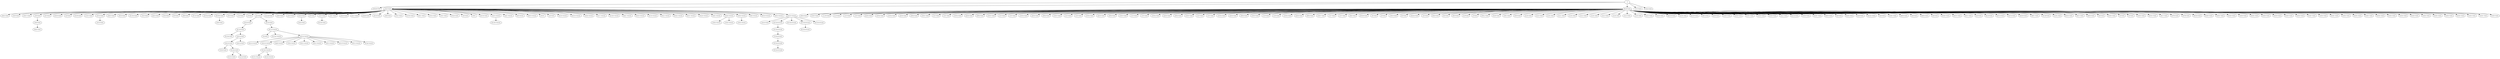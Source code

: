 digraph RGL_DirectedAdjacencyGraph {
  0 [
     fontsize = 8,
     label = "COMMAND NODE" 
  ] 
  1 [
     fontsize = 8,
     label = "systemd denied)" 
  ] 
  5 [
     fontsize = 8,
     label = "kthreadd denied)" 
  ] 
  9 [
     fontsize = 8,
     label = "ksoftirqd denied)" 
  ] 
  13 [
     fontsize = 8,
     label = "kworker/0 denied)" 
  ] 
  17 [
     fontsize = 8,
     label = "rcu_sched denied)" 
  ] 
  21 [
     fontsize = 8,
     label = "rcu_bh denied)" 
  ] 
  25 [
     fontsize = 8,
     label = "rcuos/0 denied)" 
  ] 
  29 [
     fontsize = 8,
     label = "rcuob/0 denied)" 
  ] 
  33 [
     fontsize = 8,
     label = "migration denied)" 
  ] 
  37 [
     fontsize = 8,
     label = "watchdog/ denied)" 
  ] 
  41 [
     fontsize = 8,
     label = "watchdog/ denied)" 
  ] 
  45 [
     fontsize = 8,
     label = "migration denied)" 
  ] 
  49 [
     fontsize = 8,
     label = "ksoftirqd denied)" 
  ] 
  53 [
     fontsize = 8,
     label = "kworker/1 denied)" 
  ] 
  57 [
     fontsize = 8,
     label = "rcuos/1 denied)" 
  ] 
  61 [
     fontsize = 8,
     label = "rcuob/1 denied)" 
  ] 
  65 [
     fontsize = 8,
     label = "watchdog/ denied)" 
  ] 
  69 [
     fontsize = 8,
     label = "migration denied)" 
  ] 
  73 [
     fontsize = 8,
     label = "ksoftirqd denied)" 
  ] 
  77 [
     fontsize = 8,
     label = "kworker/2 denied)" 
  ] 
  81 [
     fontsize = 8,
     label = "rcuos/2 denied)" 
  ] 
  85 [
     fontsize = 8,
     label = "rcuob/2 denied)" 
  ] 
  89 [
     fontsize = 8,
     label = "watchdog/ denied)" 
  ] 
  93 [
     fontsize = 8,
     label = "migration denied)" 
  ] 
  97 [
     fontsize = 8,
     label = "ksoftirqd denied)" 
  ] 
  101 [
     fontsize = 8,
     label = "kworker/3 denied)" 
  ] 
  105 [
     fontsize = 8,
     label = "rcuos/3 denied)" 
  ] 
  109 [
     fontsize = 8,
     label = "rcuob/3 denied)" 
  ] 
  113 [
     fontsize = 8,
     label = "watchdog/ denied)" 
  ] 
  117 [
     fontsize = 8,
     label = "migration denied)" 
  ] 
  121 [
     fontsize = 8,
     label = "ksoftirqd denied)" 
  ] 
  125 [
     fontsize = 8,
     label = "kworker/4 denied)" 
  ] 
  129 [
     fontsize = 8,
     label = "rcuos/4 denied)" 
  ] 
  133 [
     fontsize = 8,
     label = "rcuob/4 denied)" 
  ] 
  137 [
     fontsize = 8,
     label = "watchdog/ denied)" 
  ] 
  141 [
     fontsize = 8,
     label = "migration denied)" 
  ] 
  145 [
     fontsize = 8,
     label = "ksoftirqd denied)" 
  ] 
  149 [
     fontsize = 8,
     label = "kworker/5 denied)" 
  ] 
  153 [
     fontsize = 8,
     label = "rcuos/5 denied)" 
  ] 
  157 [
     fontsize = 8,
     label = "rcuob/5 denied)" 
  ] 
  161 [
     fontsize = 8,
     label = "watchdog/ denied)" 
  ] 
  165 [
     fontsize = 8,
     label = "migration denied)" 
  ] 
  169 [
     fontsize = 8,
     label = "ksoftirqd denied)" 
  ] 
  173 [
     fontsize = 8,
     label = "kworker/6 denied)" 
  ] 
  177 [
     fontsize = 8,
     label = "rcuos/6 denied)" 
  ] 
  181 [
     fontsize = 8,
     label = "rcuob/6 denied)" 
  ] 
  185 [
     fontsize = 8,
     label = "watchdog/ denied)" 
  ] 
  189 [
     fontsize = 8,
     label = "migration denied)" 
  ] 
  193 [
     fontsize = 8,
     label = "ksoftirqd denied)" 
  ] 
  197 [
     fontsize = 8,
     label = "kworker/7 denied)" 
  ] 
  201 [
     fontsize = 8,
     label = "rcuos/7 denied)" 
  ] 
  205 [
     fontsize = 8,
     label = "rcuob/7 denied)" 
  ] 
  209 [
     fontsize = 8,
     label = "khelper denied)" 
  ] 
  213 [
     fontsize = 8,
     label = "kdevtmpfs denied)" 
  ] 
  217 [
     fontsize = 8,
     label = "netns denied)" 
  ] 
  221 [
     fontsize = 8,
     label = "perf denied)" 
  ] 
  225 [
     fontsize = 8,
     label = "writeback denied)" 
  ] 
  229 [
     fontsize = 8,
     label = "ksmd denied)" 
  ] 
  233 [
     fontsize = 8,
     label = "khugepage denied)" 
  ] 
  237 [
     fontsize = 8,
     label = "crypto denied)" 
  ] 
  241 [
     fontsize = 8,
     label = "kintegrit denied)" 
  ] 
  245 [
     fontsize = 8,
     label = "bioset denied)" 
  ] 
  249 [
     fontsize = 8,
     label = "kblockd denied)" 
  ] 
  253 [
     fontsize = 8,
     label = "ata_sff denied)" 
  ] 
  257 [
     fontsize = 8,
     label = "md denied)" 
  ] 
  261 [
     fontsize = 8,
     label = "devfreq_w denied)" 
  ] 
  265 [
     fontsize = 8,
     label = "kswapd0 denied)" 
  ] 
  269 [
     fontsize = 8,
     label = "fsnotify_ denied)" 
  ] 
  273 [
     fontsize = 8,
     label = "kthrotld denied)" 
  ] 
  277 [
     fontsize = 8,
     label = "acpi_ther denied)" 
  ] 
  281 [
     fontsize = 8,
     label = "scsi_eh_0 denied)" 
  ] 
  285 [
     fontsize = 8,
     label = "scsi_tmf_ denied)" 
  ] 
  289 [
     fontsize = 8,
     label = "scsi_eh_1 denied)" 
  ] 
  293 [
     fontsize = 8,
     label = "scsi_tmf_ denied)" 
  ] 
  297 [
     fontsize = 8,
     label = "scsi_eh_2 denied)" 
  ] 
  301 [
     fontsize = 8,
     label = "scsi_tmf_ denied)" 
  ] 
  305 [
     fontsize = 8,
     label = "scsi_eh_3 denied)" 
  ] 
  309 [
     fontsize = 8,
     label = "scsi_tmf_ denied)" 
  ] 
  313 [
     fontsize = 8,
     label = "scsi_eh_4 denied)" 
  ] 
  317 [
     fontsize = 8,
     label = "scsi_tmf_ denied)" 
  ] 
  321 [
     fontsize = 8,
     label = "scsi_eh_5 denied)" 
  ] 
  325 [
     fontsize = 8,
     label = "scsi_tmf_ denied)" 
  ] 
  329 [
     fontsize = 8,
     label = "kpsmoused denied)" 
  ] 
  333 [
     fontsize = 8,
     label = "dm_bufio_ denied)" 
  ] 
  337 [
     fontsize = 8,
     label = "ipv6_addr denied)" 
  ] 
  341 [
     fontsize = 8,
     label = "deferwq denied)" 
  ] 
  345 [
     fontsize = 8,
     label = "kauditd denied)" 
  ] 
  349 [
     fontsize = 8,
     label = "kworker/4 denied)" 
  ] 
  353 [
     fontsize = 8,
     label = "kworker/0 denied)" 
  ] 
  357 [
     fontsize = 8,
     label = "kworker/2 denied)" 
  ] 
  361 [
     fontsize = 8,
     label = "kworker/3 denied)" 
  ] 
  365 [
     fontsize = 8,
     label = "kworker/6 denied)" 
  ] 
  369 [
     fontsize = 8,
     label = "rtsx_pci_ denied)" 
  ] 
  373 [
     fontsize = 8,
     label = "ttm_swap denied)" 
  ] 
  377 [
     fontsize = 8,
     label = "kworker/6 denied)" 
  ] 
  381 [
     fontsize = 8,
     label = "kworker/7 denied)" 
  ] 
  385 [
     fontsize = 8,
     label = "kdmflush denied)" 
  ] 
  389 [
     fontsize = 8,
     label = "bioset denied)" 
  ] 
  393 [
     fontsize = 8,
     label = "kcryptd_i denied)" 
  ] 
  397 [
     fontsize = 8,
     label = "kcryptd denied)" 
  ] 
  401 [
     fontsize = 8,
     label = "dmcrypt_w denied)" 
  ] 
  405 [
     fontsize = 8,
     label = "bioset denied)" 
  ] 
  409 [
     fontsize = 8,
     label = "kworker/1 denied)" 
  ] 
  413 [
     fontsize = 8,
     label = "kdmflush denied)" 
  ] 
  417 [
     fontsize = 8,
     label = "bioset denied)" 
  ] 
  421 [
     fontsize = 8,
     label = "kdmflush denied)" 
  ] 
  425 [
     fontsize = 8,
     label = "bioset denied)" 
  ] 
  429 [
     fontsize = 8,
     label = "kworker/5 denied)" 
  ] 
  433 [
     fontsize = 8,
     label = "jbd2/dm-2 denied)" 
  ] 
  437 [
     fontsize = 8,
     label = "ext4-rsv- denied)" 
  ] 
  441 [
     fontsize = 8,
     label = "systemd-j denied)" 
  ] 
  445 [
     fontsize = 8,
     label = "lvmetad denied)" 
  ] 
  449 [
     fontsize = 8,
     label = "rpciod denied)" 
  ] 
  453 [
     fontsize = 8,
     label = "systemd-u denied)" 
  ] 
  457 [
     fontsize = 8,
     label = "edac-poll denied)" 
  ] 
  461 [
     fontsize = 8,
     label = "irq/32-me denied)" 
  ] 
  465 [
     fontsize = 8,
     label = "irq/20-sm denied)" 
  ] 
  469 [
     fontsize = 8,
     label = "kmemstick denied)" 
  ] 
  473 [
     fontsize = 8,
     label = "cfg80211 denied)" 
  ] 
  477 [
     fontsize = 8,
     label = "kvm-irqfd denied)" 
  ] 
  481 [
     fontsize = 8,
     label = "wl_event_ denied)" 
  ] 
  485 [
     fontsize = 8,
     label = "jbd2/sda1 denied)" 
  ] 
  489 [
     fontsize = 8,
     label = "ext4-rsv- denied)" 
  ] 
  493 [
     fontsize = 8,
     label = "kdmflush denied)" 
  ] 
  497 [
     fontsize = 8,
     label = "bioset denied)" 
  ] 
  501 [
     fontsize = 8,
     label = "kworker/u denied)" 
  ] 
  505 [
     fontsize = 8,
     label = "hci0 denied)" 
  ] 
  509 [
     fontsize = 8,
     label = "hci0 denied)" 
  ] 
  513 [
     fontsize = 8,
     label = "kworker/u denied)" 
  ] 
  517 [
     fontsize = 8,
     label = "jbd2/dm-3 denied)" 
  ] 
  521 [
     fontsize = 8,
     label = "ext4-rsv- denied)" 
  ] 
  525 [
     fontsize = 8,
     label = "auditd denied)" 
  ] 
  533 [
     fontsize = 8,
     label = "audispd denied)" 
  ] 
  541 [
     fontsize = 8,
     label = "alsactl denied)" 
  ] 
  545 [
     fontsize = 8,
     label = "sedispatc denied)" 
  ] 
  549 [
     fontsize = 8,
     label = "bluetooth denied)" 
  ] 
  553 [
     fontsize = 8,
     label = "rngd denied)" 
  ] 
  557 [
     fontsize = 8,
     label = "firewalld denied)" 
  ] 
  565 [
     fontsize = 8,
     label = "accounts- denied)" 
  ] 
  577 [
     fontsize = 8,
     label = "avahi-dae denied)" 
  ] 
  581 [
     fontsize = 8,
     label = "systemd-l denied)" 
  ] 
  585 [
     fontsize = 8,
     label = "rtkit-dae denied)" 
  ] 
  597 [
     fontsize = 8,
     label = "dbus-daem denied)" 
  ] 
  605 [
     fontsize = 8,
     label = "chronyd denied)" 
  ] 
  609 [
     fontsize = 8,
     label = "gssproxy denied)" 
  ] 
  633 [
     fontsize = 8,
     label = "avahi-dae denied)" 
  ] 
  637 [
     fontsize = 8,
     label = "mcelog denied)" 
  ] 
  641 [
     fontsize = 8,
     label = "abrtd denied)" 
  ] 
  649 [
     fontsize = 8,
     label = "iprt-VBox denied)" 
  ] 
  653 [
     fontsize = 8,
     label = "iprt-VBox denied)" 
  ] 
  657 [
     fontsize = 8,
     label = "polkitd denied)" 
  ] 
  681 [
     fontsize = 8,
     label = "abrt-watc denied)" 
  ] 
  685 [
     fontsize = 8,
     label = "abrt-dump denied)" 
  ] 
  689 [
     fontsize = 8,
     label = "NetworkMa denied)" 
  ] 
  705 [
     fontsize = 8,
     label = "libvirtd denied)" 
  ] 
  749 [
     fontsize = 8,
     label = "crond denied)" 
  ] 
  753 [
     fontsize = 8,
     label = "atd denied)" 
  ] 
  757 [
     fontsize = 8,
     label = "gdm denied)" 
  ] 
  769 [
     fontsize = 8,
     label = "wpa_suppl denied)" 
  ] 
  773 [
     fontsize = 8,
     label = "gdm-sessi denied)" 
  ] 
  785 [
     fontsize = 8,
     label = "systemd denied)" 
  ] 
  789 [
     fontsize = 8,
     label = "(sd-pam denied)" 
  ] 
  793 [
     fontsize = 8,
     label = "gdm-wayla denied)" 
  ] 
  805 [
     fontsize = 8,
     label = "dbus-daem denied)" 
  ] 
  813 [
     fontsize = 8,
     label = "gnome-ses denied)" 
  ] 
  829 [
     fontsize = 8,
     label = "gnome-she denied)" 
  ] 
  857 [
     fontsize = 8,
     label = "upowerd denied)" 
  ] 
  869 [
     fontsize = 8,
     label = "dnsmasq denied)" 
  ] 
  873 [
     fontsize = 8,
     label = "dnsmasq denied)" 
  ] 
  877 [
     fontsize = 8,
     label = "gvfsd denied)" 
  ] 
  885 [
     fontsize = 8,
     label = "Xwayland denied)" 
  ] 
  921 [
     fontsize = 8,
     label = "at-spi-bu denied)" 
  ] 
  933 [
     fontsize = 8,
     label = "dbus-daem denied)" 
  ] 
  941 [
     fontsize = 8,
     label = "at-spi2-r denied)" 
  ] 
  949 [
     fontsize = 8,
     label = "pulseaudi denied)" 
  ] 
  965 [
     fontsize = 8,
     label = "dhclient denied)" 
  ] 
  969 [
     fontsize = 8,
     label = "ibus-daem denied)" 
  ] 
  981 [
     fontsize = 8,
     label = "ibus-dcon denied)" 
  ] 
  997 [
     fontsize = 8,
     label = "ibus-x11 denied)" 
  ] 
  1009 [
     fontsize = 8,
     label = "packageki denied)" 
  ] 
  1021 [
     fontsize = 8,
     label = "gnome-set denied)" 
  ] 
  1041 [
     fontsize = 8,
     label = "gvfs-udis denied)" 
  ] 
  1053 [
     fontsize = 8,
     label = "udisksd denied)" 
  ] 
  1073 [
     fontsize = 8,
     label = "gvfs-goa- denied)" 
  ] 
  1081 [
     fontsize = 8,
     label = "goa-daemo denied)" 
  ] 
  1097 [
     fontsize = 8,
     label = "mission-c denied)" 
  ] 
  1109 [
     fontsize = 8,
     label = "gvfs-mtp- denied)" 
  ] 
  1117 [
     fontsize = 8,
     label = "gvfs-afc- denied)" 
  ] 
  1129 [
     fontsize = 8,
     label = "gvfs-gpho denied)" 
  ] 
  1137 [
     fontsize = 8,
     label = "colord denied)" 
  ] 
  1149 [
     fontsize = 8,
     label = "ibus-engi denied)" 
  ] 
  1161 [
     fontsize = 8,
     label = "gdm-sessi denied)" 
  ] 
  1173 [
     fontsize = 8,
     label = "systemd /" 
  ] 
  1210 [
     fontsize = 8,
     label = "(sd-pam denied)" 
  ] 
  1214 [
     fontsize = 8,
     label = "gnome-key denied)" 
  ] 
  1226 [
     fontsize = 8,
     label = "gdm-x-ses /home/judy" 
  ] 
  1334 [
     fontsize = 8,
     label = "Xorg denied)" 
  ] 
  1350 [
     fontsize = 8,
     label = "dbus-daem /home/judy" 
  ] 
  1514 [
     fontsize = 8,
     label = "gnome-ses /home/judy" 
  ] 
  1986 [
     fontsize = 8,
     label = "at-spi-bu /home/judy" 
  ] 
  2085 [
     fontsize = 8,
     label = "dbus-daem /home/judy" 
  ] 
  2173 [
     fontsize = 8,
     label = "at-spi2-r /home/judy" 
  ] 
  2243 [
     fontsize = 8,
     label = "gvfsd /home/judy" 
  ] 
  2323 [
     fontsize = 8,
     label = "gvfsd-fus /home/judy" 
  ] 
  2543 [
     fontsize = 8,
     label = "gnome-set /home/judy" 
  ] 
  3828 [
     fontsize = 8,
     label = "pulseaudi /" 
  ] 
  4360 [
     fontsize = 8,
     label = "cupsd denied)" 
  ] 
  4364 [
     fontsize = 8,
     label = "krfcommd denied)" 
  ] 
  4368 [
     fontsize = 8,
     label = "gnome-she /home/judy" 
  ] 
  8274 [
     fontsize = 8,
     label = "gsd-print /home/judy" 
  ] 
  8486 [
     fontsize = 8,
     label = "gnome-she /home/judy" 
  ] 
  9226 [
     fontsize = 8,
     label = "evolution /home/judy" 
  ] 
  9877 [
     fontsize = 8,
     label = "ibus-daem /home/judy" 
  ] 
  10033 [
     fontsize = 8,
     label = "ibus-dcon /home/judy" 
  ] 
  10241 [
     fontsize = 8,
     label = "ibus-x11 /home/judy" 
  ] 
  10553 [
     fontsize = 8,
     label = "goa-daemo /home/judy" 
  ] 
  11133 [
     fontsize = 8,
     label = "mission-c /home/judy" 
  ] 
  11328 [
     fontsize = 8,
     label = "dconf-ser /home/judy" 
  ] 
  11397 [
     fontsize = 8,
     label = "gvfs-udis /home/judy" 
  ] 
  11559 [
     fontsize = 8,
     label = "gvfs-goa- /home/judy" 
  ] 
  11629 [
     fontsize = 8,
     label = "gvfs-mtp- /home/judy" 
  ] 
  11717 [
     fontsize = 8,
     label = "gvfs-afc- /home/judy" 
  ] 
  11888 [
     fontsize = 8,
     label = "gvfs-gpho /home/judy" 
  ] 
  11984 [
     fontsize = 8,
     label = "seapplet /home/judy" 
  ] 
  12085 [
     fontsize = 8,
     label = "evolution /home/judy" 
  ] 
  13115 [
     fontsize = 8,
     label = "tracker-m /home/judy" 
  ] 
  13334 [
     fontsize = 8,
     label = "tracker-e /home/judy" 
  ] 
  14594 [
     fontsize = 8,
     label = "tracker-m /home/judy" 
  ] 
  14813 [
     fontsize = 8,
     label = "tracker-s /home/judy" 
  ] 
  15341 [
     fontsize = 8,
     label = "gnome-sof /home/judy" 
  ] 
  15937 [
     fontsize = 8,
     label = "tracker-m /home/judy" 
  ] 
  16285 [
     fontsize = 8,
     label = "abrt-appl /home/judy" 
  ] 
  16559 [
     fontsize = 8,
     label = "evolution /home/judy" 
  ] 
  17391 [
     fontsize = 8,
     label = "evolution /home/judy" 
  ] 
  18331 [
     fontsize = 8,
     label = "evolution /home/judy" 
  ] 
  19147 [
     fontsize = 8,
     label = "evolution /home/judy" 
  ] 
  19708 [
     fontsize = 8,
     label = "evolution /home/judy" 
  ] 
  20275 [
     fontsize = 8,
     label = "ibus-engi /home/judy" 
  ] 
  20416 [
     fontsize = 8,
     label = "firefox /home/judy" 
  ] 
  45694 [
     fontsize = 8,
     label = "kworker/5 denied)" 
  ] 
  45698 [
     fontsize = 8,
     label = "kworker/7 denied)" 
  ] 
  45702 [
     fontsize = 8,
     label = "kworker/3 denied)" 
  ] 
  45706 [
     fontsize = 8,
     label = "kworker/0 denied)" 
  ] 
  45710 [
     fontsize = 8,
     label = "kworker/u denied)" 
  ] 
  45714 [
     fontsize = 8,
     label = "gvfsd-met /home/judy" 
  ] 
  45812 [
     fontsize = 8,
     label = "gvfsd-tra /home/judy" 
  ] 
  45965 [
     fontsize = 8,
     label = "kworker/4 denied)" 
  ] 
  45969 [
     fontsize = 8,
     label = "gnome-ter /home/judy" 
  ] 
  46745 [
     fontsize = 8,
     label = "gnome-pty denied)" 
  ] 
  46749 [
     fontsize = 8,
     label = "bash /home/judy/graph" 
  ] 
  46763 [
     fontsize = 8,
     label = "kworker/6 denied)" 
  ] 
  46767 [
     fontsize = 8,
     label = "kworker/5 denied)" 
  ] 
  46771 [
     fontsize = 8,
     label = "bash /home/judy/graph" 
  ] 
  46785 [
     fontsize = 8,
     label = "bash /home/judy/graph" 
  ] 
  46799 [
     fontsize = 8,
     label = "sftp /home/judy/graph" 
  ] 
  46832 [
     fontsize = 8,
     label = "kworker/3 denied)" 
  ] 
  46836 [
     fontsize = 8,
     label = "kworker/7 denied)" 
  ] 
  46840 [
     fontsize = 8,
     label = "kworker/2 denied)" 
  ] 
  46844 [
     fontsize = 8,
     label = "kworker/1 denied)" 
  ] 
  46848 [
     fontsize = 8,
     label = "kworker/u denied)" 
  ] 
  46852 [
     fontsize = 8,
     label = "kworker/u denied)" 
  ] 
  46856 [
     fontsize = 8,
     label = "kworker/1 denied)" 
  ] 
  46860 [
     fontsize = 8,
     label = "kworker/u denied)" 
  ] 
  46864 [
     fontsize = 8,
     label = "kworker/u denied)" 
  ] 
  46868 [
     fontsize = 8,
     label = "kworker/u denied)" 
  ] 
  46872 [
     fontsize = 8,
     label = "kworker/0 denied)" 
  ] 
  46876 [
     fontsize = 8,
     label = "kworker/u denied)" 
  ] 
  46880 [
     fontsize = 8,
     label = "kworker/u denied)" 
  ] 
  46884 [
     fontsize = 8,
     label = "kworker/4 denied)" 
  ] 
  46888 [
     fontsize = 8,
     label = "kworker/2 denied)" 
  ] 
  46892 [
     fontsize = 8,
     label = "bash /home/judy/graph" 
  ] 
  46906 [
     fontsize = 8,
     label = "kworker/u denied)" 
  ] 
  46910 [
     fontsize = 8,
     label = "kworker/1 denied)" 
  ] 
  46914 [
     fontsize = 8,
     label = "kworker/0 denied)" 
  ] 
  46918 [
     fontsize = 8,
     label = "ruby /home/judy/graph" 
  ] 
  46962 [
     fontsize = 8,
     label = "sh /home/judy/graph" 
  ] 
  46974 [
     fontsize = 8,
     label = "lsof /home/judy/graph" 
  ] 
  46991 [
     fontsize = 8,
     label = "lsof /home/judy/graph" 
  ] 
  -1 -> 0 [
     fontsize = 8,
  ] 
  -1 -> 1 [
     fontsize = 8,
  ] 
  -1 -> 5 [
     fontsize = 8,
  ] 
  5 -> 9 [
     fontsize = 8,
  ] 
  5 -> 13 [
     fontsize = 8,
  ] 
  5 -> 17 [
     fontsize = 8,
  ] 
  5 -> 21 [
     fontsize = 8,
  ] 
  5 -> 25 [
     fontsize = 8,
  ] 
  5 -> 29 [
     fontsize = 8,
  ] 
  5 -> 33 [
     fontsize = 8,
  ] 
  5 -> 37 [
     fontsize = 8,
  ] 
  5 -> 41 [
     fontsize = 8,
  ] 
  5 -> 45 [
     fontsize = 8,
  ] 
  5 -> 49 [
     fontsize = 8,
  ] 
  5 -> 53 [
     fontsize = 8,
  ] 
  5 -> 57 [
     fontsize = 8,
  ] 
  5 -> 61 [
     fontsize = 8,
  ] 
  5 -> 65 [
     fontsize = 8,
  ] 
  5 -> 69 [
     fontsize = 8,
  ] 
  5 -> 73 [
     fontsize = 8,
  ] 
  5 -> 77 [
     fontsize = 8,
  ] 
  5 -> 81 [
     fontsize = 8,
  ] 
  5 -> 85 [
     fontsize = 8,
  ] 
  5 -> 89 [
     fontsize = 8,
  ] 
  5 -> 93 [
     fontsize = 8,
  ] 
  5 -> 97 [
     fontsize = 8,
  ] 
  5 -> 101 [
     fontsize = 8,
  ] 
  5 -> 105 [
     fontsize = 8,
  ] 
  5 -> 109 [
     fontsize = 8,
  ] 
  5 -> 113 [
     fontsize = 8,
  ] 
  5 -> 117 [
     fontsize = 8,
  ] 
  5 -> 121 [
     fontsize = 8,
  ] 
  5 -> 125 [
     fontsize = 8,
  ] 
  5 -> 129 [
     fontsize = 8,
  ] 
  5 -> 133 [
     fontsize = 8,
  ] 
  5 -> 137 [
     fontsize = 8,
  ] 
  5 -> 141 [
     fontsize = 8,
  ] 
  5 -> 145 [
     fontsize = 8,
  ] 
  5 -> 149 [
     fontsize = 8,
  ] 
  5 -> 153 [
     fontsize = 8,
  ] 
  5 -> 157 [
     fontsize = 8,
  ] 
  5 -> 161 [
     fontsize = 8,
  ] 
  5 -> 165 [
     fontsize = 8,
  ] 
  5 -> 169 [
     fontsize = 8,
  ] 
  5 -> 173 [
     fontsize = 8,
  ] 
  5 -> 177 [
     fontsize = 8,
  ] 
  5 -> 181 [
     fontsize = 8,
  ] 
  5 -> 185 [
     fontsize = 8,
  ] 
  5 -> 189 [
     fontsize = 8,
  ] 
  5 -> 193 [
     fontsize = 8,
  ] 
  5 -> 197 [
     fontsize = 8,
  ] 
  5 -> 201 [
     fontsize = 8,
  ] 
  5 -> 205 [
     fontsize = 8,
  ] 
  5 -> 209 [
     fontsize = 8,
  ] 
  5 -> 213 [
     fontsize = 8,
  ] 
  5 -> 217 [
     fontsize = 8,
  ] 
  5 -> 221 [
     fontsize = 8,
  ] 
  5 -> 225 [
     fontsize = 8,
  ] 
  5 -> 229 [
     fontsize = 8,
  ] 
  5 -> 233 [
     fontsize = 8,
  ] 
  5 -> 237 [
     fontsize = 8,
  ] 
  5 -> 241 [
     fontsize = 8,
  ] 
  5 -> 245 [
     fontsize = 8,
  ] 
  5 -> 249 [
     fontsize = 8,
  ] 
  5 -> 253 [
     fontsize = 8,
  ] 
  5 -> 257 [
     fontsize = 8,
  ] 
  5 -> 261 [
     fontsize = 8,
  ] 
  5 -> 265 [
     fontsize = 8,
  ] 
  5 -> 269 [
     fontsize = 8,
  ] 
  5 -> 273 [
     fontsize = 8,
  ] 
  5 -> 277 [
     fontsize = 8,
  ] 
  5 -> 281 [
     fontsize = 8,
  ] 
  5 -> 285 [
     fontsize = 8,
  ] 
  5 -> 289 [
     fontsize = 8,
  ] 
  5 -> 293 [
     fontsize = 8,
  ] 
  5 -> 297 [
     fontsize = 8,
  ] 
  5 -> 301 [
     fontsize = 8,
  ] 
  5 -> 305 [
     fontsize = 8,
  ] 
  5 -> 309 [
     fontsize = 8,
  ] 
  5 -> 313 [
     fontsize = 8,
  ] 
  5 -> 317 [
     fontsize = 8,
  ] 
  5 -> 321 [
     fontsize = 8,
  ] 
  5 -> 325 [
     fontsize = 8,
  ] 
  5 -> 329 [
     fontsize = 8,
  ] 
  5 -> 333 [
     fontsize = 8,
  ] 
  5 -> 337 [
     fontsize = 8,
  ] 
  5 -> 341 [
     fontsize = 8,
  ] 
  5 -> 345 [
     fontsize = 8,
  ] 
  5 -> 349 [
     fontsize = 8,
  ] 
  5 -> 353 [
     fontsize = 8,
  ] 
  5 -> 357 [
     fontsize = 8,
  ] 
  5 -> 361 [
     fontsize = 8,
  ] 
  5 -> 365 [
     fontsize = 8,
  ] 
  5 -> 369 [
     fontsize = 8,
  ] 
  5 -> 373 [
     fontsize = 8,
  ] 
  5 -> 377 [
     fontsize = 8,
  ] 
  5 -> 381 [
     fontsize = 8,
  ] 
  5 -> 385 [
     fontsize = 8,
  ] 
  5 -> 389 [
     fontsize = 8,
  ] 
  5 -> 393 [
     fontsize = 8,
  ] 
  5 -> 397 [
     fontsize = 8,
  ] 
  5 -> 401 [
     fontsize = 8,
  ] 
  5 -> 405 [
     fontsize = 8,
  ] 
  5 -> 409 [
     fontsize = 8,
  ] 
  5 -> 413 [
     fontsize = 8,
  ] 
  5 -> 417 [
     fontsize = 8,
  ] 
  5 -> 421 [
     fontsize = 8,
  ] 
  5 -> 425 [
     fontsize = 8,
  ] 
  5 -> 429 [
     fontsize = 8,
  ] 
  5 -> 433 [
     fontsize = 8,
  ] 
  5 -> 437 [
     fontsize = 8,
  ] 
  1 -> 441 [
     fontsize = 8,
  ] 
  1 -> 445 [
     fontsize = 8,
  ] 
  5 -> 449 [
     fontsize = 8,
  ] 
  1 -> 453 [
     fontsize = 8,
  ] 
  5 -> 457 [
     fontsize = 8,
  ] 
  5 -> 461 [
     fontsize = 8,
  ] 
  5 -> 465 [
     fontsize = 8,
  ] 
  5 -> 469 [
     fontsize = 8,
  ] 
  5 -> 473 [
     fontsize = 8,
  ] 
  5 -> 477 [
     fontsize = 8,
  ] 
  5 -> 481 [
     fontsize = 8,
  ] 
  5 -> 485 [
     fontsize = 8,
  ] 
  5 -> 489 [
     fontsize = 8,
  ] 
  5 -> 493 [
     fontsize = 8,
  ] 
  5 -> 497 [
     fontsize = 8,
  ] 
  5 -> 501 [
     fontsize = 8,
  ] 
  5 -> 505 [
     fontsize = 8,
  ] 
  5 -> 509 [
     fontsize = 8,
  ] 
  5 -> 513 [
     fontsize = 8,
  ] 
  5 -> 517 [
     fontsize = 8,
  ] 
  5 -> 521 [
     fontsize = 8,
  ] 
  1 -> 525 [
     fontsize = 8,
  ] 
  525 -> 533 [
     fontsize = 8,
  ] 
  1 -> 541 [
     fontsize = 8,
  ] 
  533 -> 545 [
     fontsize = 8,
  ] 
  1 -> 549 [
     fontsize = 8,
  ] 
  1 -> 553 [
     fontsize = 8,
  ] 
  1 -> 557 [
     fontsize = 8,
  ] 
  1 -> 565 [
     fontsize = 8,
  ] 
  1 -> 577 [
     fontsize = 8,
  ] 
  1 -> 581 [
     fontsize = 8,
  ] 
  1 -> 585 [
     fontsize = 8,
  ] 
  1 -> 597 [
     fontsize = 8,
  ] 
  1 -> 605 [
     fontsize = 8,
  ] 
  1 -> 609 [
     fontsize = 8,
  ] 
  577 -> 633 [
     fontsize = 8,
  ] 
  1 -> 637 [
     fontsize = 8,
  ] 
  1 -> 641 [
     fontsize = 8,
  ] 
  5 -> 649 [
     fontsize = 8,
  ] 
  5 -> 653 [
     fontsize = 8,
  ] 
  1 -> 657 [
     fontsize = 8,
  ] 
  1 -> 681 [
     fontsize = 8,
  ] 
  1 -> 685 [
     fontsize = 8,
  ] 
  1 -> 689 [
     fontsize = 8,
  ] 
  1 -> 705 [
     fontsize = 8,
  ] 
  1 -> 749 [
     fontsize = 8,
  ] 
  1 -> 753 [
     fontsize = 8,
  ] 
  1 -> 757 [
     fontsize = 8,
  ] 
  1 -> 769 [
     fontsize = 8,
  ] 
  757 -> 773 [
     fontsize = 8,
  ] 
  1 -> 785 [
     fontsize = 8,
  ] 
  -1 -> 789 [
     fontsize = 8,
  ] 
  773 -> 793 [
     fontsize = 8,
  ] 
  793 -> 805 [
     fontsize = 8,
  ] 
  793 -> 813 [
     fontsize = 8,
  ] 
  813 -> 829 [
     fontsize = 8,
  ] 
  1 -> 857 [
     fontsize = 8,
  ] 
  1 -> 869 [
     fontsize = 8,
  ] 
  869 -> 873 [
     fontsize = 8,
  ] 
  1 -> 877 [
     fontsize = 8,
  ] 
  829 -> 885 [
     fontsize = 8,
  ] 
  1 -> 921 [
     fontsize = 8,
  ] 
  921 -> 933 [
     fontsize = 8,
  ] 
  1 -> 941 [
     fontsize = 8,
  ] 
  1 -> 949 [
     fontsize = 8,
  ] 
  689 -> 965 [
     fontsize = 8,
  ] 
  829 -> 969 [
     fontsize = 8,
  ] 
  969 -> 981 [
     fontsize = 8,
  ] 
  1 -> 997 [
     fontsize = 8,
  ] 
  1 -> 1009 [
     fontsize = 8,
  ] 
  813 -> 1021 [
     fontsize = 8,
  ] 
  1 -> 1041 [
     fontsize = 8,
  ] 
  1 -> 1053 [
     fontsize = 8,
  ] 
  1 -> 1073 [
     fontsize = 8,
  ] 
  1 -> 1081 [
     fontsize = 8,
  ] 
  1 -> 1097 [
     fontsize = 8,
  ] 
  1 -> 1109 [
     fontsize = 8,
  ] 
  1 -> 1117 [
     fontsize = 8,
  ] 
  1 -> 1129 [
     fontsize = 8,
  ] 
  1 -> 1137 [
     fontsize = 8,
  ] 
  969 -> 1149 [
     fontsize = 8,
  ] 
  757 -> 1161 [
     fontsize = 8,
  ] 
  1 -> 1173 [
     fontsize = 8,
  ] 
  -1 -> 1210 [
     fontsize = 8,
  ] 
  1 -> 1214 [
     fontsize = 8,
  ] 
  1161 -> 1226 [
     fontsize = 8,
  ] 
  1226 -> 1334 [
     fontsize = 8,
  ] 
  1226 -> 1350 [
     fontsize = 8,
  ] 
  1226 -> 1514 [
     fontsize = 8,
  ] 
  1 -> 1986 [
     fontsize = 8,
  ] 
  1986 -> 2085 [
     fontsize = 8,
  ] 
  1 -> 2173 [
     fontsize = 8,
  ] 
  1 -> 2243 [
     fontsize = 8,
  ] 
  1 -> 2323 [
     fontsize = 8,
  ] 
  1514 -> 2543 [
     fontsize = 8,
  ] 
  1 -> 3828 [
     fontsize = 8,
  ] 
  1 -> 4360 [
     fontsize = 8,
  ] 
  5 -> 4364 [
     fontsize = 8,
  ] 
  1514 -> 4368 [
     fontsize = 8,
  ] 
  1 -> 8274 [
     fontsize = 8,
  ] 
  1 -> 8486 [
     fontsize = 8,
  ] 
  1 -> 9226 [
     fontsize = 8,
  ] 
  4368 -> 9877 [
     fontsize = 8,
  ] 
  9877 -> 10033 [
     fontsize = 8,
  ] 
  1 -> 10241 [
     fontsize = 8,
  ] 
  1 -> 10553 [
     fontsize = 8,
  ] 
  1 -> 11133 [
     fontsize = 8,
  ] 
  1 -> 11328 [
     fontsize = 8,
  ] 
  1 -> 11397 [
     fontsize = 8,
  ] 
  1 -> 11559 [
     fontsize = 8,
  ] 
  1 -> 11629 [
     fontsize = 8,
  ] 
  1 -> 11717 [
     fontsize = 8,
  ] 
  1 -> 11888 [
     fontsize = 8,
  ] 
  1514 -> 11984 [
     fontsize = 8,
  ] 
  1514 -> 12085 [
     fontsize = 8,
  ] 
  1514 -> 13115 [
     fontsize = 8,
  ] 
  1514 -> 13334 [
     fontsize = 8,
  ] 
  1514 -> 14594 [
     fontsize = 8,
  ] 
  1 -> 14813 [
     fontsize = 8,
  ] 
  1514 -> 15341 [
     fontsize = 8,
  ] 
  1514 -> 15937 [
     fontsize = 8,
  ] 
  1514 -> 16285 [
     fontsize = 8,
  ] 
  1 -> 16559 [
     fontsize = 8,
  ] 
  16559 -> 17391 [
     fontsize = 8,
  ] 
  1 -> 18331 [
     fontsize = 8,
  ] 
  16559 -> 19147 [
     fontsize = 8,
  ] 
  18331 -> 19708 [
     fontsize = 8,
  ] 
  9877 -> 20275 [
     fontsize = 8,
  ] 
  1 -> 20416 [
     fontsize = 8,
  ] 
  5 -> 45694 [
     fontsize = 8,
  ] 
  5 -> 45698 [
     fontsize = 8,
  ] 
  5 -> 45702 [
     fontsize = 8,
  ] 
  5 -> 45706 [
     fontsize = 8,
  ] 
  5 -> 45710 [
     fontsize = 8,
  ] 
  1 -> 45714 [
     fontsize = 8,
  ] 
  1 -> 45812 [
     fontsize = 8,
  ] 
  5 -> 45965 [
     fontsize = 8,
  ] 
  1 -> 45969 [
     fontsize = 8,
  ] 
  45969 -> 46745 [
     fontsize = 8,
  ] 
  45969 -> 46749 [
     fontsize = 8,
  ] 
  5 -> 46763 [
     fontsize = 8,
  ] 
  5 -> 46767 [
     fontsize = 8,
  ] 
  45969 -> 46771 [
     fontsize = 8,
  ] 
  45969 -> 46785 [
     fontsize = 8,
  ] 
  46785 -> 46799 [
     fontsize = 8,
  ] 
  5 -> 46832 [
     fontsize = 8,
  ] 
  5 -> 46836 [
     fontsize = 8,
  ] 
  5 -> 46840 [
     fontsize = 8,
  ] 
  5 -> 46844 [
     fontsize = 8,
  ] 
  5 -> 46848 [
     fontsize = 8,
  ] 
  5 -> 46852 [
     fontsize = 8,
  ] 
  5 -> 46856 [
     fontsize = 8,
  ] 
  5 -> 46860 [
     fontsize = 8,
  ] 
  5 -> 46864 [
     fontsize = 8,
  ] 
  5 -> 46868 [
     fontsize = 8,
  ] 
  5 -> 46872 [
     fontsize = 8,
  ] 
  5 -> 46876 [
     fontsize = 8,
  ] 
  5 -> 46880 [
     fontsize = 8,
  ] 
  5 -> 46884 [
     fontsize = 8,
  ] 
  5 -> 46888 [
     fontsize = 8,
  ] 
  45969 -> 46892 [
     fontsize = 8,
  ] 
  5 -> 46906 [
     fontsize = 8,
  ] 
  5 -> 46910 [
     fontsize = 8,
  ] 
  5 -> 46914 [
     fontsize = 8,
  ] 
  46749 -> 46918 [
     fontsize = 8,
  ] 
  46918 -> 46962 [
     fontsize = 8,
  ] 
  46962 -> 46974 [
     fontsize = 8,
  ] 
  46974 -> 46991 [
     fontsize = 8,
  ] 
}

